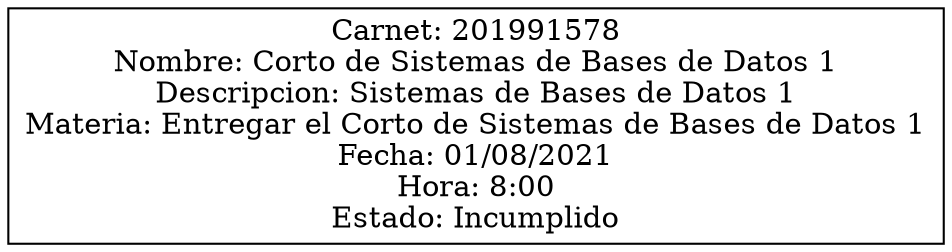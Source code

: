 digraph G {
nodo0[shape=box label="Carnet: 201991578
Nombre: Corto de Sistemas de Bases de Datos 1
Descripcion: Sistemas de Bases de Datos 1
Materia: Entregar el Corto de Sistemas de Bases de Datos 1
Fecha: 01/08/2021
Hora: 8:00
Estado: Incumplido"]
rankdir=LR;
}